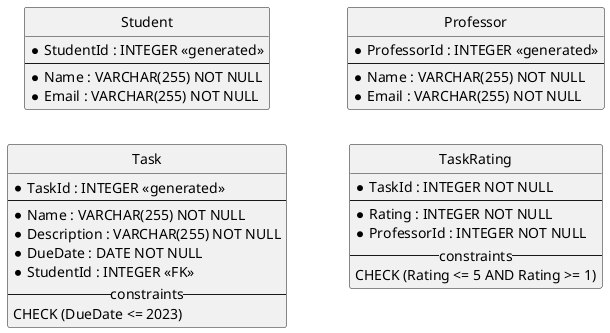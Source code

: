 @startuml

hide circle
left to right direction

entity Student
{
  * StudentId : INTEGER <<generated>>
  ---
  * Name : VARCHAR(255) NOT NULL
  * Email : VARCHAR(255) NOT NULL
}

entity Task
{
  * TaskId : INTEGER <<generated>>
  ---
  * Name : VARCHAR(255) NOT NULL
  * Description : VARCHAR(255) NOT NULL
  * DueDate : DATE NOT NULL
  * StudentId : INTEGER <<FK>>
  -- constraints --
  CHECK (DueDate <= 2023)
}


entity Professor 
{
  * ProfessorId : INTEGER <<generated>>
  ---
  * Name : VARCHAR(255) NOT NULL
  * Email : VARCHAR(255) NOT NULL
}

entity TaskRating 
{
  * TaskId : INTEGER NOT NULL
  ---
  * Rating : INTEGER NOT NULL
  * ProfessorId : INTEGER NOT NULL
  -- constraints --
  CHECK (Rating <= 5 AND Rating >= 1)
}
@enduml
